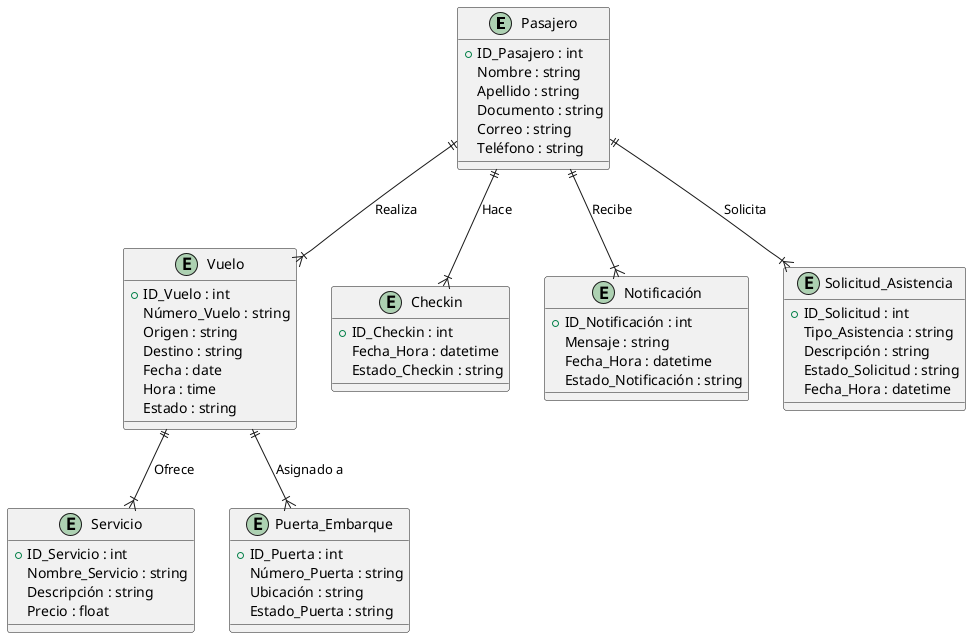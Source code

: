 @startuml
entity Pasajero {
    + ID_Pasajero : int
    Nombre : string
    Apellido : string
    Documento : string
    Correo : string
    Teléfono : string
}

entity Vuelo {
    + ID_Vuelo : int
    Número_Vuelo : string
    Origen : string
    Destino : string
    Fecha : date
    Hora : time
    Estado : string
}

entity Checkin {
    + ID_Checkin : int
    Fecha_Hora : datetime
    Estado_Checkin : string
}

entity Notificación {
    + ID_Notificación : int
    Mensaje : string
    Fecha_Hora : datetime
    Estado_Notificación : string
}

entity Servicio {
    + ID_Servicio : int
    Nombre_Servicio : string
    Descripción : string
    Precio : float
}

entity Solicitud_Asistencia {
    + ID_Solicitud : int
    Tipo_Asistencia : string
    Descripción : string
    Estado_Solicitud : string
    Fecha_Hora : datetime
}

entity Puerta_Embarque {
    + ID_Puerta : int
    Número_Puerta : string
    Ubicación : string
    Estado_Puerta : string
}

Pasajero ||--|{ Vuelo : "Realiza"
Pasajero ||--|{ Checkin : "Hace"
Pasajero ||--|{ Notificación : "Recibe"
Pasajero ||--|{ Solicitud_Asistencia : "Solicita"
Vuelo ||--|{ Puerta_Embarque : "Asignado a"
Vuelo ||--|{ Servicio : "Ofrece"
@enduml